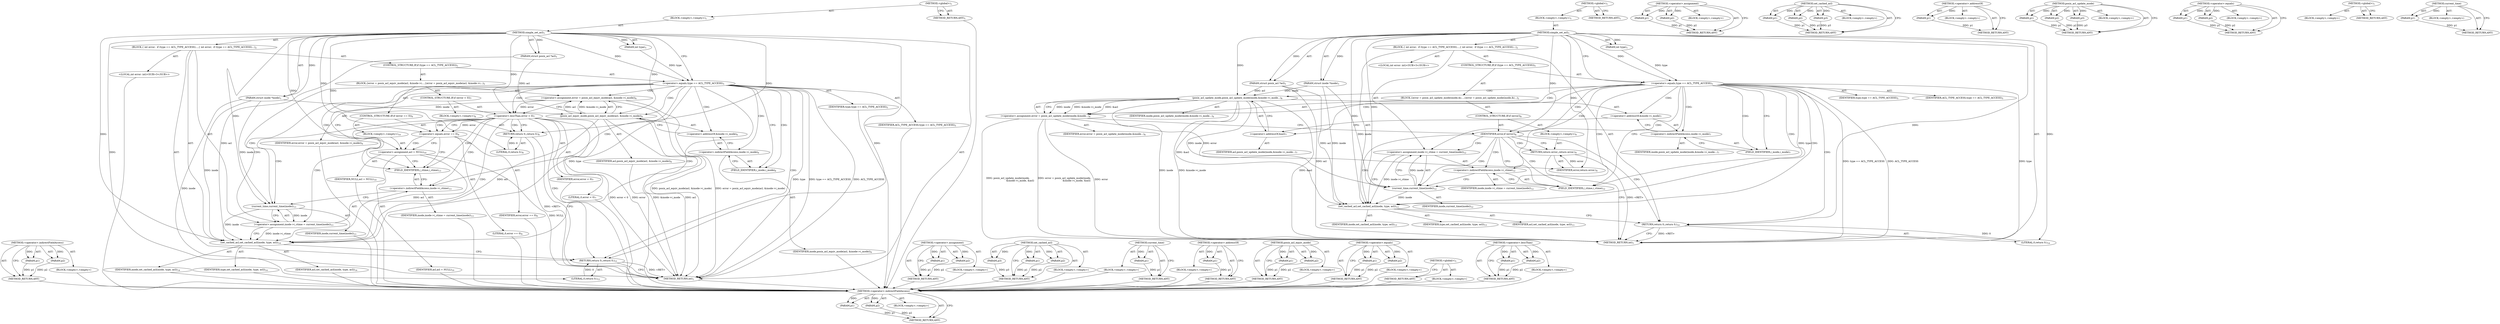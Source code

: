 digraph "current_time" {
vulnerable_94 [label=<(METHOD,&lt;operator&gt;.indirectFieldAccess)>];
vulnerable_95 [label=<(PARAM,p1)>];
vulnerable_96 [label=<(PARAM,p2)>];
vulnerable_97 [label=<(BLOCK,&lt;empty&gt;,&lt;empty&gt;)>];
vulnerable_98 [label=<(METHOD_RETURN,ANY)>];
vulnerable_6 [label=<(METHOD,&lt;global&gt;)<SUB>1</SUB>>];
vulnerable_7 [label=<(BLOCK,&lt;empty&gt;,&lt;empty&gt;)<SUB>1</SUB>>];
vulnerable_8 [label=<(METHOD,simple_set_acl)<SUB>1</SUB>>];
vulnerable_9 [label=<(PARAM,struct inode *inode)<SUB>1</SUB>>];
vulnerable_10 [label=<(PARAM,struct posix_acl *acl)<SUB>1</SUB>>];
vulnerable_11 [label=<(PARAM,int type)<SUB>1</SUB>>];
vulnerable_12 [label=<(BLOCK,{
 	int error;
 
 	if (type == ACL_TYPE_ACCESS)...,{
 	int error;
 
 	if (type == ACL_TYPE_ACCESS)...)<SUB>2</SUB>>];
vulnerable_13 [label="<(LOCAL,int error: int)<SUB>3</SUB>>"];
vulnerable_14 [label=<(CONTROL_STRUCTURE,IF,if (type == ACL_TYPE_ACCESS))<SUB>5</SUB>>];
vulnerable_15 [label=<(&lt;operator&gt;.equals,type == ACL_TYPE_ACCESS)<SUB>5</SUB>>];
vulnerable_16 [label=<(IDENTIFIER,type,type == ACL_TYPE_ACCESS)<SUB>5</SUB>>];
vulnerable_17 [label=<(IDENTIFIER,ACL_TYPE_ACCESS,type == ACL_TYPE_ACCESS)<SUB>5</SUB>>];
vulnerable_18 [label=<(BLOCK,{
		error = posix_acl_equiv_mode(acl, &amp;inode-&gt;i...,{
		error = posix_acl_equiv_mode(acl, &amp;inode-&gt;i...)<SUB>5</SUB>>];
vulnerable_19 [label=<(&lt;operator&gt;.assignment,error = posix_acl_equiv_mode(acl, &amp;inode-&gt;i_mode))<SUB>6</SUB>>];
vulnerable_20 [label=<(IDENTIFIER,error,error = posix_acl_equiv_mode(acl, &amp;inode-&gt;i_mode))<SUB>6</SUB>>];
vulnerable_21 [label=<(posix_acl_equiv_mode,posix_acl_equiv_mode(acl, &amp;inode-&gt;i_mode))<SUB>6</SUB>>];
vulnerable_22 [label=<(IDENTIFIER,acl,posix_acl_equiv_mode(acl, &amp;inode-&gt;i_mode))<SUB>6</SUB>>];
vulnerable_23 [label=<(&lt;operator&gt;.addressOf,&amp;inode-&gt;i_mode)<SUB>6</SUB>>];
vulnerable_24 [label=<(&lt;operator&gt;.indirectFieldAccess,inode-&gt;i_mode)<SUB>6</SUB>>];
vulnerable_25 [label=<(IDENTIFIER,inode,posix_acl_equiv_mode(acl, &amp;inode-&gt;i_mode))<SUB>6</SUB>>];
vulnerable_26 [label=<(FIELD_IDENTIFIER,i_mode,i_mode)<SUB>6</SUB>>];
vulnerable_27 [label=<(CONTROL_STRUCTURE,IF,if (error &lt; 0))<SUB>7</SUB>>];
vulnerable_28 [label=<(&lt;operator&gt;.lessThan,error &lt; 0)<SUB>7</SUB>>];
vulnerable_29 [label=<(IDENTIFIER,error,error &lt; 0)<SUB>7</SUB>>];
vulnerable_30 [label=<(LITERAL,0,error &lt; 0)<SUB>7</SUB>>];
vulnerable_31 [label=<(BLOCK,&lt;empty&gt;,&lt;empty&gt;)<SUB>8</SUB>>];
vulnerable_32 [label=<(RETURN,return 0;,return 0;)<SUB>8</SUB>>];
vulnerable_33 [label=<(LITERAL,0,return 0;)<SUB>8</SUB>>];
vulnerable_34 [label=<(CONTROL_STRUCTURE,IF,if (error == 0))<SUB>9</SUB>>];
vulnerable_35 [label=<(&lt;operator&gt;.equals,error == 0)<SUB>9</SUB>>];
vulnerable_36 [label=<(IDENTIFIER,error,error == 0)<SUB>9</SUB>>];
vulnerable_37 [label=<(LITERAL,0,error == 0)<SUB>9</SUB>>];
vulnerable_38 [label=<(BLOCK,&lt;empty&gt;,&lt;empty&gt;)<SUB>10</SUB>>];
vulnerable_39 [label=<(&lt;operator&gt;.assignment,acl = NULL)<SUB>10</SUB>>];
vulnerable_40 [label=<(IDENTIFIER,acl,acl = NULL)<SUB>10</SUB>>];
vulnerable_41 [label=<(IDENTIFIER,NULL,acl = NULL)<SUB>10</SUB>>];
vulnerable_42 [label=<(&lt;operator&gt;.assignment,inode-&gt;i_ctime = current_time(inode))<SUB>13</SUB>>];
vulnerable_43 [label=<(&lt;operator&gt;.indirectFieldAccess,inode-&gt;i_ctime)<SUB>13</SUB>>];
vulnerable_44 [label=<(IDENTIFIER,inode,inode-&gt;i_ctime = current_time(inode))<SUB>13</SUB>>];
vulnerable_45 [label=<(FIELD_IDENTIFIER,i_ctime,i_ctime)<SUB>13</SUB>>];
vulnerable_46 [label=<(current_time,current_time(inode))<SUB>13</SUB>>];
vulnerable_47 [label=<(IDENTIFIER,inode,current_time(inode))<SUB>13</SUB>>];
vulnerable_48 [label=<(set_cached_acl,set_cached_acl(inode, type, acl))<SUB>14</SUB>>];
vulnerable_49 [label=<(IDENTIFIER,inode,set_cached_acl(inode, type, acl))<SUB>14</SUB>>];
vulnerable_50 [label=<(IDENTIFIER,type,set_cached_acl(inode, type, acl))<SUB>14</SUB>>];
vulnerable_51 [label=<(IDENTIFIER,acl,set_cached_acl(inode, type, acl))<SUB>14</SUB>>];
vulnerable_52 [label=<(RETURN,return 0;,return 0;)<SUB>15</SUB>>];
vulnerable_53 [label=<(LITERAL,0,return 0;)<SUB>15</SUB>>];
vulnerable_54 [label=<(METHOD_RETURN,int)<SUB>1</SUB>>];
vulnerable_56 [label=<(METHOD_RETURN,ANY)<SUB>1</SUB>>];
vulnerable_80 [label=<(METHOD,&lt;operator&gt;.assignment)>];
vulnerable_81 [label=<(PARAM,p1)>];
vulnerable_82 [label=<(PARAM,p2)>];
vulnerable_83 [label=<(BLOCK,&lt;empty&gt;,&lt;empty&gt;)>];
vulnerable_84 [label=<(METHOD_RETURN,ANY)>];
vulnerable_108 [label=<(METHOD,set_cached_acl)>];
vulnerable_109 [label=<(PARAM,p1)>];
vulnerable_110 [label=<(PARAM,p2)>];
vulnerable_111 [label=<(PARAM,p3)>];
vulnerable_112 [label=<(BLOCK,&lt;empty&gt;,&lt;empty&gt;)>];
vulnerable_113 [label=<(METHOD_RETURN,ANY)>];
vulnerable_104 [label=<(METHOD,current_time)>];
vulnerable_105 [label=<(PARAM,p1)>];
vulnerable_106 [label=<(BLOCK,&lt;empty&gt;,&lt;empty&gt;)>];
vulnerable_107 [label=<(METHOD_RETURN,ANY)>];
vulnerable_90 [label=<(METHOD,&lt;operator&gt;.addressOf)>];
vulnerable_91 [label=<(PARAM,p1)>];
vulnerable_92 [label=<(BLOCK,&lt;empty&gt;,&lt;empty&gt;)>];
vulnerable_93 [label=<(METHOD_RETURN,ANY)>];
vulnerable_85 [label=<(METHOD,posix_acl_equiv_mode)>];
vulnerable_86 [label=<(PARAM,p1)>];
vulnerable_87 [label=<(PARAM,p2)>];
vulnerable_88 [label=<(BLOCK,&lt;empty&gt;,&lt;empty&gt;)>];
vulnerable_89 [label=<(METHOD_RETURN,ANY)>];
vulnerable_75 [label=<(METHOD,&lt;operator&gt;.equals)>];
vulnerable_76 [label=<(PARAM,p1)>];
vulnerable_77 [label=<(PARAM,p2)>];
vulnerable_78 [label=<(BLOCK,&lt;empty&gt;,&lt;empty&gt;)>];
vulnerable_79 [label=<(METHOD_RETURN,ANY)>];
vulnerable_69 [label=<(METHOD,&lt;global&gt;)<SUB>1</SUB>>];
vulnerable_70 [label=<(BLOCK,&lt;empty&gt;,&lt;empty&gt;)>];
vulnerable_71 [label=<(METHOD_RETURN,ANY)>];
vulnerable_99 [label=<(METHOD,&lt;operator&gt;.lessThan)>];
vulnerable_100 [label=<(PARAM,p1)>];
vulnerable_101 [label=<(PARAM,p2)>];
vulnerable_102 [label=<(BLOCK,&lt;empty&gt;,&lt;empty&gt;)>];
vulnerable_103 [label=<(METHOD_RETURN,ANY)>];
fixed_87 [label=<(METHOD,&lt;operator&gt;.indirectFieldAccess)>];
fixed_88 [label=<(PARAM,p1)>];
fixed_89 [label=<(PARAM,p2)>];
fixed_90 [label=<(BLOCK,&lt;empty&gt;,&lt;empty&gt;)>];
fixed_91 [label=<(METHOD_RETURN,ANY)>];
fixed_6 [label=<(METHOD,&lt;global&gt;)<SUB>1</SUB>>];
fixed_7 [label=<(BLOCK,&lt;empty&gt;,&lt;empty&gt;)<SUB>1</SUB>>];
fixed_8 [label=<(METHOD,simple_set_acl)<SUB>1</SUB>>];
fixed_9 [label=<(PARAM,struct inode *inode)<SUB>1</SUB>>];
fixed_10 [label=<(PARAM,struct posix_acl *acl)<SUB>1</SUB>>];
fixed_11 [label=<(PARAM,int type)<SUB>1</SUB>>];
fixed_12 [label=<(BLOCK,{
 	int error;
 
 	if (type == ACL_TYPE_ACCESS)...,{
 	int error;
 
 	if (type == ACL_TYPE_ACCESS)...)<SUB>2</SUB>>];
fixed_13 [label="<(LOCAL,int error: int)<SUB>3</SUB>>"];
fixed_14 [label=<(CONTROL_STRUCTURE,IF,if (type == ACL_TYPE_ACCESS))<SUB>5</SUB>>];
fixed_15 [label=<(&lt;operator&gt;.equals,type == ACL_TYPE_ACCESS)<SUB>5</SUB>>];
fixed_16 [label=<(IDENTIFIER,type,type == ACL_TYPE_ACCESS)<SUB>5</SUB>>];
fixed_17 [label=<(IDENTIFIER,ACL_TYPE_ACCESS,type == ACL_TYPE_ACCESS)<SUB>5</SUB>>];
fixed_18 [label=<(BLOCK,{
		error = posix_acl_update_mode(inode,
				&amp;i...,{
		error = posix_acl_update_mode(inode,
				&amp;i...)<SUB>5</SUB>>];
fixed_19 [label=<(&lt;operator&gt;.assignment,error = posix_acl_update_mode(inode,
				&amp;inode...)<SUB>6</SUB>>];
fixed_20 [label=<(IDENTIFIER,error,error = posix_acl_update_mode(inode,
				&amp;inode...)<SUB>6</SUB>>];
fixed_21 [label=<(posix_acl_update_mode,posix_acl_update_mode(inode,
				&amp;inode-&gt;i_mode...)<SUB>6</SUB>>];
fixed_22 [label=<(IDENTIFIER,inode,posix_acl_update_mode(inode,
				&amp;inode-&gt;i_mode...)<SUB>6</SUB>>];
fixed_23 [label=<(&lt;operator&gt;.addressOf,&amp;inode-&gt;i_mode)<SUB>7</SUB>>];
fixed_24 [label=<(&lt;operator&gt;.indirectFieldAccess,inode-&gt;i_mode)<SUB>7</SUB>>];
fixed_25 [label=<(IDENTIFIER,inode,posix_acl_update_mode(inode,
				&amp;inode-&gt;i_mode...)<SUB>7</SUB>>];
fixed_26 [label=<(FIELD_IDENTIFIER,i_mode,i_mode)<SUB>7</SUB>>];
fixed_27 [label=<(&lt;operator&gt;.addressOf,&amp;acl)<SUB>7</SUB>>];
fixed_28 [label=<(IDENTIFIER,acl,posix_acl_update_mode(inode,
				&amp;inode-&gt;i_mode...)<SUB>7</SUB>>];
fixed_29 [label=<(CONTROL_STRUCTURE,IF,if (error))<SUB>8</SUB>>];
fixed_30 [label=<(IDENTIFIER,error,if (error))<SUB>8</SUB>>];
fixed_31 [label=<(BLOCK,&lt;empty&gt;,&lt;empty&gt;)<SUB>9</SUB>>];
fixed_32 [label=<(RETURN,return error;,return error;)<SUB>9</SUB>>];
fixed_33 [label=<(IDENTIFIER,error,return error;)<SUB>9</SUB>>];
fixed_34 [label=<(&lt;operator&gt;.assignment,inode-&gt;i_ctime = current_time(inode))<SUB>12</SUB>>];
fixed_35 [label=<(&lt;operator&gt;.indirectFieldAccess,inode-&gt;i_ctime)<SUB>12</SUB>>];
fixed_36 [label=<(IDENTIFIER,inode,inode-&gt;i_ctime = current_time(inode))<SUB>12</SUB>>];
fixed_37 [label=<(FIELD_IDENTIFIER,i_ctime,i_ctime)<SUB>12</SUB>>];
fixed_38 [label=<(current_time,current_time(inode))<SUB>12</SUB>>];
fixed_39 [label=<(IDENTIFIER,inode,current_time(inode))<SUB>12</SUB>>];
fixed_40 [label=<(set_cached_acl,set_cached_acl(inode, type, acl))<SUB>13</SUB>>];
fixed_41 [label=<(IDENTIFIER,inode,set_cached_acl(inode, type, acl))<SUB>13</SUB>>];
fixed_42 [label=<(IDENTIFIER,type,set_cached_acl(inode, type, acl))<SUB>13</SUB>>];
fixed_43 [label=<(IDENTIFIER,acl,set_cached_acl(inode, type, acl))<SUB>13</SUB>>];
fixed_44 [label=<(RETURN,return 0;,return 0;)<SUB>14</SUB>>];
fixed_45 [label=<(LITERAL,0,return 0;)<SUB>14</SUB>>];
fixed_46 [label=<(METHOD_RETURN,int)<SUB>1</SUB>>];
fixed_48 [label=<(METHOD_RETURN,ANY)<SUB>1</SUB>>];
fixed_72 [label=<(METHOD,&lt;operator&gt;.assignment)>];
fixed_73 [label=<(PARAM,p1)>];
fixed_74 [label=<(PARAM,p2)>];
fixed_75 [label=<(BLOCK,&lt;empty&gt;,&lt;empty&gt;)>];
fixed_76 [label=<(METHOD_RETURN,ANY)>];
fixed_96 [label=<(METHOD,set_cached_acl)>];
fixed_97 [label=<(PARAM,p1)>];
fixed_98 [label=<(PARAM,p2)>];
fixed_99 [label=<(PARAM,p3)>];
fixed_100 [label=<(BLOCK,&lt;empty&gt;,&lt;empty&gt;)>];
fixed_101 [label=<(METHOD_RETURN,ANY)>];
fixed_83 [label=<(METHOD,&lt;operator&gt;.addressOf)>];
fixed_84 [label=<(PARAM,p1)>];
fixed_85 [label=<(BLOCK,&lt;empty&gt;,&lt;empty&gt;)>];
fixed_86 [label=<(METHOD_RETURN,ANY)>];
fixed_77 [label=<(METHOD,posix_acl_update_mode)>];
fixed_78 [label=<(PARAM,p1)>];
fixed_79 [label=<(PARAM,p2)>];
fixed_80 [label=<(PARAM,p3)>];
fixed_81 [label=<(BLOCK,&lt;empty&gt;,&lt;empty&gt;)>];
fixed_82 [label=<(METHOD_RETURN,ANY)>];
fixed_67 [label=<(METHOD,&lt;operator&gt;.equals)>];
fixed_68 [label=<(PARAM,p1)>];
fixed_69 [label=<(PARAM,p2)>];
fixed_70 [label=<(BLOCK,&lt;empty&gt;,&lt;empty&gt;)>];
fixed_71 [label=<(METHOD_RETURN,ANY)>];
fixed_61 [label=<(METHOD,&lt;global&gt;)<SUB>1</SUB>>];
fixed_62 [label=<(BLOCK,&lt;empty&gt;,&lt;empty&gt;)>];
fixed_63 [label=<(METHOD_RETURN,ANY)>];
fixed_92 [label=<(METHOD,current_time)>];
fixed_93 [label=<(PARAM,p1)>];
fixed_94 [label=<(BLOCK,&lt;empty&gt;,&lt;empty&gt;)>];
fixed_95 [label=<(METHOD_RETURN,ANY)>];
vulnerable_94 -> vulnerable_95  [key=0, label="AST: "];
vulnerable_94 -> vulnerable_95  [key=1, label="DDG: "];
vulnerable_94 -> vulnerable_97  [key=0, label="AST: "];
vulnerable_94 -> vulnerable_96  [key=0, label="AST: "];
vulnerable_94 -> vulnerable_96  [key=1, label="DDG: "];
vulnerable_94 -> vulnerable_98  [key=0, label="AST: "];
vulnerable_94 -> vulnerable_98  [key=1, label="CFG: "];
vulnerable_95 -> vulnerable_98  [key=0, label="DDG: p1"];
vulnerable_96 -> vulnerable_98  [key=0, label="DDG: p2"];
vulnerable_97 -> fixed_87  [key=0];
vulnerable_98 -> fixed_87  [key=0];
vulnerable_6 -> vulnerable_7  [key=0, label="AST: "];
vulnerable_6 -> vulnerable_56  [key=0, label="AST: "];
vulnerable_6 -> vulnerable_56  [key=1, label="CFG: "];
vulnerable_7 -> vulnerable_8  [key=0, label="AST: "];
vulnerable_8 -> vulnerable_9  [key=0, label="AST: "];
vulnerable_8 -> vulnerable_9  [key=1, label="DDG: "];
vulnerable_8 -> vulnerable_10  [key=0, label="AST: "];
vulnerable_8 -> vulnerable_10  [key=1, label="DDG: "];
vulnerable_8 -> vulnerable_11  [key=0, label="AST: "];
vulnerable_8 -> vulnerable_11  [key=1, label="DDG: "];
vulnerable_8 -> vulnerable_12  [key=0, label="AST: "];
vulnerable_8 -> vulnerable_54  [key=0, label="AST: "];
vulnerable_8 -> vulnerable_15  [key=0, label="CFG: "];
vulnerable_8 -> vulnerable_15  [key=1, label="DDG: "];
vulnerable_8 -> vulnerable_52  [key=0, label="DDG: "];
vulnerable_8 -> vulnerable_48  [key=0, label="DDG: "];
vulnerable_8 -> vulnerable_53  [key=0, label="DDG: "];
vulnerable_8 -> vulnerable_46  [key=0, label="DDG: "];
vulnerable_8 -> vulnerable_21  [key=0, label="DDG: "];
vulnerable_8 -> vulnerable_28  [key=0, label="DDG: "];
vulnerable_8 -> vulnerable_32  [key=0, label="DDG: "];
vulnerable_8 -> vulnerable_35  [key=0, label="DDG: "];
vulnerable_8 -> vulnerable_39  [key=0, label="DDG: "];
vulnerable_8 -> vulnerable_33  [key=0, label="DDG: "];
vulnerable_9 -> vulnerable_54  [key=0, label="DDG: inode"];
vulnerable_9 -> vulnerable_48  [key=0, label="DDG: inode"];
vulnerable_9 -> vulnerable_46  [key=0, label="DDG: inode"];
vulnerable_9 -> vulnerable_21  [key=0, label="DDG: inode"];
vulnerable_10 -> vulnerable_48  [key=0, label="DDG: acl"];
vulnerable_10 -> vulnerable_21  [key=0, label="DDG: acl"];
vulnerable_11 -> vulnerable_15  [key=0, label="DDG: type"];
vulnerable_12 -> vulnerable_13  [key=0, label="AST: "];
vulnerable_12 -> vulnerable_14  [key=0, label="AST: "];
vulnerable_12 -> vulnerable_42  [key=0, label="AST: "];
vulnerable_12 -> vulnerable_48  [key=0, label="AST: "];
vulnerable_12 -> vulnerable_52  [key=0, label="AST: "];
vulnerable_13 -> fixed_87  [key=0];
vulnerable_14 -> vulnerable_15  [key=0, label="AST: "];
vulnerable_14 -> vulnerable_18  [key=0, label="AST: "];
vulnerable_15 -> vulnerable_16  [key=0, label="AST: "];
vulnerable_15 -> vulnerable_17  [key=0, label="AST: "];
vulnerable_15 -> vulnerable_26  [key=0, label="CFG: "];
vulnerable_15 -> vulnerable_26  [key=1, label="CDG: "];
vulnerable_15 -> vulnerable_45  [key=0, label="CFG: "];
vulnerable_15 -> vulnerable_45  [key=1, label="CDG: "];
vulnerable_15 -> vulnerable_54  [key=0, label="DDG: type"];
vulnerable_15 -> vulnerable_54  [key=1, label="DDG: type == ACL_TYPE_ACCESS"];
vulnerable_15 -> vulnerable_54  [key=2, label="DDG: ACL_TYPE_ACCESS"];
vulnerable_15 -> vulnerable_48  [key=0, label="DDG: type"];
vulnerable_15 -> vulnerable_48  [key=1, label="CDG: "];
vulnerable_15 -> vulnerable_24  [key=0, label="CDG: "];
vulnerable_15 -> vulnerable_21  [key=0, label="CDG: "];
vulnerable_15 -> vulnerable_42  [key=0, label="CDG: "];
vulnerable_15 -> vulnerable_23  [key=0, label="CDG: "];
vulnerable_15 -> vulnerable_19  [key=0, label="CDG: "];
vulnerable_15 -> vulnerable_28  [key=0, label="CDG: "];
vulnerable_15 -> vulnerable_52  [key=0, label="CDG: "];
vulnerable_15 -> vulnerable_46  [key=0, label="CDG: "];
vulnerable_15 -> vulnerable_43  [key=0, label="CDG: "];
vulnerable_16 -> fixed_87  [key=0];
vulnerable_17 -> fixed_87  [key=0];
vulnerable_18 -> vulnerable_19  [key=0, label="AST: "];
vulnerable_18 -> vulnerable_27  [key=0, label="AST: "];
vulnerable_18 -> vulnerable_34  [key=0, label="AST: "];
vulnerable_19 -> vulnerable_20  [key=0, label="AST: "];
vulnerable_19 -> vulnerable_21  [key=0, label="AST: "];
vulnerable_19 -> vulnerable_28  [key=0, label="CFG: "];
vulnerable_19 -> vulnerable_28  [key=1, label="DDG: error"];
vulnerable_19 -> vulnerable_54  [key=0, label="DDG: posix_acl_equiv_mode(acl, &amp;inode-&gt;i_mode)"];
vulnerable_19 -> vulnerable_54  [key=1, label="DDG: error = posix_acl_equiv_mode(acl, &amp;inode-&gt;i_mode)"];
vulnerable_20 -> fixed_87  [key=0];
vulnerable_21 -> vulnerable_22  [key=0, label="AST: "];
vulnerable_21 -> vulnerable_23  [key=0, label="AST: "];
vulnerable_21 -> vulnerable_19  [key=0, label="CFG: "];
vulnerable_21 -> vulnerable_19  [key=1, label="DDG: acl"];
vulnerable_21 -> vulnerable_19  [key=2, label="DDG: &amp;inode-&gt;i_mode"];
vulnerable_21 -> vulnerable_54  [key=0, label="DDG: acl"];
vulnerable_21 -> vulnerable_54  [key=1, label="DDG: &amp;inode-&gt;i_mode"];
vulnerable_21 -> vulnerable_48  [key=0, label="DDG: acl"];
vulnerable_22 -> fixed_87  [key=0];
vulnerable_23 -> vulnerable_24  [key=0, label="AST: "];
vulnerable_23 -> vulnerable_21  [key=0, label="CFG: "];
vulnerable_24 -> vulnerable_25  [key=0, label="AST: "];
vulnerable_24 -> vulnerable_26  [key=0, label="AST: "];
vulnerable_24 -> vulnerable_23  [key=0, label="CFG: "];
vulnerable_25 -> fixed_87  [key=0];
vulnerable_26 -> vulnerable_24  [key=0, label="CFG: "];
vulnerable_27 -> vulnerable_28  [key=0, label="AST: "];
vulnerable_27 -> vulnerable_31  [key=0, label="AST: "];
vulnerable_28 -> vulnerable_29  [key=0, label="AST: "];
vulnerable_28 -> vulnerable_30  [key=0, label="AST: "];
vulnerable_28 -> vulnerable_32  [key=0, label="CFG: "];
vulnerable_28 -> vulnerable_32  [key=1, label="CDG: "];
vulnerable_28 -> vulnerable_35  [key=0, label="CFG: "];
vulnerable_28 -> vulnerable_35  [key=1, label="DDG: error"];
vulnerable_28 -> vulnerable_35  [key=2, label="CDG: "];
vulnerable_28 -> vulnerable_54  [key=0, label="DDG: error"];
vulnerable_28 -> vulnerable_54  [key=1, label="DDG: error &lt; 0"];
vulnerable_28 -> vulnerable_48  [key=0, label="CDG: "];
vulnerable_28 -> vulnerable_42  [key=0, label="CDG: "];
vulnerable_28 -> vulnerable_52  [key=0, label="CDG: "];
vulnerable_28 -> vulnerable_46  [key=0, label="CDG: "];
vulnerable_28 -> vulnerable_45  [key=0, label="CDG: "];
vulnerable_28 -> vulnerable_43  [key=0, label="CDG: "];
vulnerable_29 -> fixed_87  [key=0];
vulnerable_30 -> fixed_87  [key=0];
vulnerable_31 -> vulnerable_32  [key=0, label="AST: "];
vulnerable_32 -> vulnerable_33  [key=0, label="AST: "];
vulnerable_32 -> vulnerable_54  [key=0, label="CFG: "];
vulnerable_32 -> vulnerable_54  [key=1, label="DDG: &lt;RET&gt;"];
vulnerable_33 -> vulnerable_32  [key=0, label="DDG: 0"];
vulnerable_34 -> vulnerable_35  [key=0, label="AST: "];
vulnerable_34 -> vulnerable_38  [key=0, label="AST: "];
vulnerable_35 -> vulnerable_36  [key=0, label="AST: "];
vulnerable_35 -> vulnerable_37  [key=0, label="AST: "];
vulnerable_35 -> vulnerable_39  [key=0, label="CFG: "];
vulnerable_35 -> vulnerable_39  [key=1, label="CDG: "];
vulnerable_35 -> vulnerable_45  [key=0, label="CFG: "];
vulnerable_36 -> fixed_87  [key=0];
vulnerable_37 -> fixed_87  [key=0];
vulnerable_38 -> vulnerable_39  [key=0, label="AST: "];
vulnerable_39 -> vulnerable_40  [key=0, label="AST: "];
vulnerable_39 -> vulnerable_41  [key=0, label="AST: "];
vulnerable_39 -> vulnerable_45  [key=0, label="CFG: "];
vulnerable_39 -> vulnerable_54  [key=0, label="DDG: NULL"];
vulnerable_39 -> vulnerable_48  [key=0, label="DDG: acl"];
vulnerable_40 -> fixed_87  [key=0];
vulnerable_41 -> fixed_87  [key=0];
vulnerable_42 -> vulnerable_43  [key=0, label="AST: "];
vulnerable_42 -> vulnerable_46  [key=0, label="AST: "];
vulnerable_42 -> vulnerable_48  [key=0, label="CFG: "];
vulnerable_42 -> vulnerable_48  [key=1, label="DDG: inode-&gt;i_ctime"];
vulnerable_43 -> vulnerable_44  [key=0, label="AST: "];
vulnerable_43 -> vulnerable_45  [key=0, label="AST: "];
vulnerable_43 -> vulnerable_46  [key=0, label="CFG: "];
vulnerable_44 -> fixed_87  [key=0];
vulnerable_45 -> vulnerable_43  [key=0, label="CFG: "];
vulnerable_46 -> vulnerable_47  [key=0, label="AST: "];
vulnerable_46 -> vulnerable_42  [key=0, label="CFG: "];
vulnerable_46 -> vulnerable_42  [key=1, label="DDG: inode"];
vulnerable_46 -> vulnerable_48  [key=0, label="DDG: inode"];
vulnerable_47 -> fixed_87  [key=0];
vulnerable_48 -> vulnerable_49  [key=0, label="AST: "];
vulnerable_48 -> vulnerable_50  [key=0, label="AST: "];
vulnerable_48 -> vulnerable_51  [key=0, label="AST: "];
vulnerable_48 -> vulnerable_52  [key=0, label="CFG: "];
vulnerable_49 -> fixed_87  [key=0];
vulnerable_50 -> fixed_87  [key=0];
vulnerable_51 -> fixed_87  [key=0];
vulnerable_52 -> vulnerable_53  [key=0, label="AST: "];
vulnerable_52 -> vulnerable_54  [key=0, label="CFG: "];
vulnerable_52 -> vulnerable_54  [key=1, label="DDG: &lt;RET&gt;"];
vulnerable_53 -> vulnerable_52  [key=0, label="DDG: 0"];
vulnerable_54 -> fixed_87  [key=0];
vulnerable_56 -> fixed_87  [key=0];
vulnerable_80 -> vulnerable_81  [key=0, label="AST: "];
vulnerable_80 -> vulnerable_81  [key=1, label="DDG: "];
vulnerable_80 -> vulnerable_83  [key=0, label="AST: "];
vulnerable_80 -> vulnerable_82  [key=0, label="AST: "];
vulnerable_80 -> vulnerable_82  [key=1, label="DDG: "];
vulnerable_80 -> vulnerable_84  [key=0, label="AST: "];
vulnerable_80 -> vulnerable_84  [key=1, label="CFG: "];
vulnerable_81 -> vulnerable_84  [key=0, label="DDG: p1"];
vulnerable_82 -> vulnerable_84  [key=0, label="DDG: p2"];
vulnerable_83 -> fixed_87  [key=0];
vulnerable_84 -> fixed_87  [key=0];
vulnerable_108 -> vulnerable_109  [key=0, label="AST: "];
vulnerable_108 -> vulnerable_109  [key=1, label="DDG: "];
vulnerable_108 -> vulnerable_112  [key=0, label="AST: "];
vulnerable_108 -> vulnerable_110  [key=0, label="AST: "];
vulnerable_108 -> vulnerable_110  [key=1, label="DDG: "];
vulnerable_108 -> vulnerable_113  [key=0, label="AST: "];
vulnerable_108 -> vulnerable_113  [key=1, label="CFG: "];
vulnerable_108 -> vulnerable_111  [key=0, label="AST: "];
vulnerable_108 -> vulnerable_111  [key=1, label="DDG: "];
vulnerable_109 -> vulnerable_113  [key=0, label="DDG: p1"];
vulnerable_110 -> vulnerable_113  [key=0, label="DDG: p2"];
vulnerable_111 -> vulnerable_113  [key=0, label="DDG: p3"];
vulnerable_112 -> fixed_87  [key=0];
vulnerable_113 -> fixed_87  [key=0];
vulnerable_104 -> vulnerable_105  [key=0, label="AST: "];
vulnerable_104 -> vulnerable_105  [key=1, label="DDG: "];
vulnerable_104 -> vulnerable_106  [key=0, label="AST: "];
vulnerable_104 -> vulnerable_107  [key=0, label="AST: "];
vulnerable_104 -> vulnerable_107  [key=1, label="CFG: "];
vulnerable_105 -> vulnerable_107  [key=0, label="DDG: p1"];
vulnerable_106 -> fixed_87  [key=0];
vulnerable_107 -> fixed_87  [key=0];
vulnerable_90 -> vulnerable_91  [key=0, label="AST: "];
vulnerable_90 -> vulnerable_91  [key=1, label="DDG: "];
vulnerable_90 -> vulnerable_92  [key=0, label="AST: "];
vulnerable_90 -> vulnerable_93  [key=0, label="AST: "];
vulnerable_90 -> vulnerable_93  [key=1, label="CFG: "];
vulnerable_91 -> vulnerable_93  [key=0, label="DDG: p1"];
vulnerable_92 -> fixed_87  [key=0];
vulnerable_93 -> fixed_87  [key=0];
vulnerable_85 -> vulnerable_86  [key=0, label="AST: "];
vulnerable_85 -> vulnerable_86  [key=1, label="DDG: "];
vulnerable_85 -> vulnerable_88  [key=0, label="AST: "];
vulnerable_85 -> vulnerable_87  [key=0, label="AST: "];
vulnerable_85 -> vulnerable_87  [key=1, label="DDG: "];
vulnerable_85 -> vulnerable_89  [key=0, label="AST: "];
vulnerable_85 -> vulnerable_89  [key=1, label="CFG: "];
vulnerable_86 -> vulnerable_89  [key=0, label="DDG: p1"];
vulnerable_87 -> vulnerable_89  [key=0, label="DDG: p2"];
vulnerable_88 -> fixed_87  [key=0];
vulnerable_89 -> fixed_87  [key=0];
vulnerable_75 -> vulnerable_76  [key=0, label="AST: "];
vulnerable_75 -> vulnerable_76  [key=1, label="DDG: "];
vulnerable_75 -> vulnerable_78  [key=0, label="AST: "];
vulnerable_75 -> vulnerable_77  [key=0, label="AST: "];
vulnerable_75 -> vulnerable_77  [key=1, label="DDG: "];
vulnerable_75 -> vulnerable_79  [key=0, label="AST: "];
vulnerable_75 -> vulnerable_79  [key=1, label="CFG: "];
vulnerable_76 -> vulnerable_79  [key=0, label="DDG: p1"];
vulnerable_77 -> vulnerable_79  [key=0, label="DDG: p2"];
vulnerable_78 -> fixed_87  [key=0];
vulnerable_79 -> fixed_87  [key=0];
vulnerable_69 -> vulnerable_70  [key=0, label="AST: "];
vulnerable_69 -> vulnerable_71  [key=0, label="AST: "];
vulnerable_69 -> vulnerable_71  [key=1, label="CFG: "];
vulnerable_70 -> fixed_87  [key=0];
vulnerable_71 -> fixed_87  [key=0];
vulnerable_99 -> vulnerable_100  [key=0, label="AST: "];
vulnerable_99 -> vulnerable_100  [key=1, label="DDG: "];
vulnerable_99 -> vulnerable_102  [key=0, label="AST: "];
vulnerable_99 -> vulnerable_101  [key=0, label="AST: "];
vulnerable_99 -> vulnerable_101  [key=1, label="DDG: "];
vulnerable_99 -> vulnerable_103  [key=0, label="AST: "];
vulnerable_99 -> vulnerable_103  [key=1, label="CFG: "];
vulnerable_100 -> vulnerable_103  [key=0, label="DDG: p1"];
vulnerable_101 -> vulnerable_103  [key=0, label="DDG: p2"];
vulnerable_102 -> fixed_87  [key=0];
vulnerable_103 -> fixed_87  [key=0];
fixed_87 -> fixed_88  [key=0, label="AST: "];
fixed_87 -> fixed_88  [key=1, label="DDG: "];
fixed_87 -> fixed_90  [key=0, label="AST: "];
fixed_87 -> fixed_89  [key=0, label="AST: "];
fixed_87 -> fixed_89  [key=1, label="DDG: "];
fixed_87 -> fixed_91  [key=0, label="AST: "];
fixed_87 -> fixed_91  [key=1, label="CFG: "];
fixed_88 -> fixed_91  [key=0, label="DDG: p1"];
fixed_89 -> fixed_91  [key=0, label="DDG: p2"];
fixed_6 -> fixed_7  [key=0, label="AST: "];
fixed_6 -> fixed_48  [key=0, label="AST: "];
fixed_6 -> fixed_48  [key=1, label="CFG: "];
fixed_7 -> fixed_8  [key=0, label="AST: "];
fixed_8 -> fixed_9  [key=0, label="AST: "];
fixed_8 -> fixed_9  [key=1, label="DDG: "];
fixed_8 -> fixed_10  [key=0, label="AST: "];
fixed_8 -> fixed_10  [key=1, label="DDG: "];
fixed_8 -> fixed_11  [key=0, label="AST: "];
fixed_8 -> fixed_11  [key=1, label="DDG: "];
fixed_8 -> fixed_12  [key=0, label="AST: "];
fixed_8 -> fixed_46  [key=0, label="AST: "];
fixed_8 -> fixed_15  [key=0, label="CFG: "];
fixed_8 -> fixed_15  [key=1, label="DDG: "];
fixed_8 -> fixed_44  [key=0, label="DDG: "];
fixed_8 -> fixed_40  [key=0, label="DDG: "];
fixed_8 -> fixed_45  [key=0, label="DDG: "];
fixed_8 -> fixed_38  [key=0, label="DDG: "];
fixed_8 -> fixed_30  [key=0, label="DDG: "];
fixed_8 -> fixed_21  [key=0, label="DDG: "];
fixed_8 -> fixed_33  [key=0, label="DDG: "];
fixed_9 -> fixed_40  [key=0, label="DDG: inode"];
fixed_9 -> fixed_38  [key=0, label="DDG: inode"];
fixed_9 -> fixed_21  [key=0, label="DDG: inode"];
fixed_10 -> fixed_46  [key=0, label="DDG: acl"];
fixed_10 -> fixed_40  [key=0, label="DDG: acl"];
fixed_10 -> fixed_21  [key=0, label="DDG: acl"];
fixed_11 -> fixed_15  [key=0, label="DDG: type"];
fixed_12 -> fixed_13  [key=0, label="AST: "];
fixed_12 -> fixed_14  [key=0, label="AST: "];
fixed_12 -> fixed_34  [key=0, label="AST: "];
fixed_12 -> fixed_40  [key=0, label="AST: "];
fixed_12 -> fixed_44  [key=0, label="AST: "];
fixed_14 -> fixed_15  [key=0, label="AST: "];
fixed_14 -> fixed_18  [key=0, label="AST: "];
fixed_15 -> fixed_16  [key=0, label="AST: "];
fixed_15 -> fixed_17  [key=0, label="AST: "];
fixed_15 -> fixed_26  [key=0, label="CFG: "];
fixed_15 -> fixed_26  [key=1, label="CDG: "];
fixed_15 -> fixed_37  [key=0, label="CFG: "];
fixed_15 -> fixed_37  [key=1, label="CDG: "];
fixed_15 -> fixed_46  [key=0, label="DDG: type"];
fixed_15 -> fixed_46  [key=1, label="DDG: type == ACL_TYPE_ACCESS"];
fixed_15 -> fixed_46  [key=2, label="DDG: ACL_TYPE_ACCESS"];
fixed_15 -> fixed_40  [key=0, label="DDG: type"];
fixed_15 -> fixed_40  [key=1, label="CDG: "];
fixed_15 -> fixed_24  [key=0, label="CDG: "];
fixed_15 -> fixed_30  [key=0, label="CDG: "];
fixed_15 -> fixed_34  [key=0, label="CDG: "];
fixed_15 -> fixed_21  [key=0, label="CDG: "];
fixed_15 -> fixed_23  [key=0, label="CDG: "];
fixed_15 -> fixed_19  [key=0, label="CDG: "];
fixed_15 -> fixed_38  [key=0, label="CDG: "];
fixed_15 -> fixed_27  [key=0, label="CDG: "];
fixed_15 -> fixed_44  [key=0, label="CDG: "];
fixed_15 -> fixed_35  [key=0, label="CDG: "];
fixed_18 -> fixed_19  [key=0, label="AST: "];
fixed_18 -> fixed_29  [key=0, label="AST: "];
fixed_19 -> fixed_20  [key=0, label="AST: "];
fixed_19 -> fixed_21  [key=0, label="AST: "];
fixed_19 -> fixed_30  [key=0, label="CFG: "];
fixed_19 -> fixed_46  [key=0, label="DDG: error"];
fixed_19 -> fixed_46  [key=1, label="DDG: posix_acl_update_mode(inode,
				&amp;inode-&gt;i_mode, &amp;acl)"];
fixed_19 -> fixed_46  [key=2, label="DDG: error = posix_acl_update_mode(inode,
				&amp;inode-&gt;i_mode, &amp;acl)"];
fixed_19 -> fixed_33  [key=0, label="DDG: error"];
fixed_21 -> fixed_22  [key=0, label="AST: "];
fixed_21 -> fixed_23  [key=0, label="AST: "];
fixed_21 -> fixed_27  [key=0, label="AST: "];
fixed_21 -> fixed_19  [key=0, label="CFG: "];
fixed_21 -> fixed_19  [key=1, label="DDG: inode"];
fixed_21 -> fixed_19  [key=2, label="DDG: &amp;inode-&gt;i_mode"];
fixed_21 -> fixed_19  [key=3, label="DDG: &amp;acl"];
fixed_21 -> fixed_46  [key=0, label="DDG: inode"];
fixed_21 -> fixed_46  [key=1, label="DDG: &amp;inode-&gt;i_mode"];
fixed_21 -> fixed_46  [key=2, label="DDG: &amp;acl"];
fixed_21 -> fixed_40  [key=0, label="DDG: &amp;acl"];
fixed_21 -> fixed_38  [key=0, label="DDG: inode"];
fixed_23 -> fixed_24  [key=0, label="AST: "];
fixed_23 -> fixed_27  [key=0, label="CFG: "];
fixed_24 -> fixed_25  [key=0, label="AST: "];
fixed_24 -> fixed_26  [key=0, label="AST: "];
fixed_24 -> fixed_23  [key=0, label="CFG: "];
fixed_26 -> fixed_24  [key=0, label="CFG: "];
fixed_27 -> fixed_28  [key=0, label="AST: "];
fixed_27 -> fixed_21  [key=0, label="CFG: "];
fixed_29 -> fixed_30  [key=0, label="AST: "];
fixed_29 -> fixed_31  [key=0, label="AST: "];
fixed_30 -> fixed_32  [key=0, label="CFG: "];
fixed_30 -> fixed_32  [key=1, label="CDG: "];
fixed_30 -> fixed_37  [key=0, label="CFG: "];
fixed_30 -> fixed_37  [key=1, label="CDG: "];
fixed_30 -> fixed_34  [key=0, label="CDG: "];
fixed_30 -> fixed_38  [key=0, label="CDG: "];
fixed_30 -> fixed_40  [key=0, label="CDG: "];
fixed_30 -> fixed_44  [key=0, label="CDG: "];
fixed_30 -> fixed_35  [key=0, label="CDG: "];
fixed_31 -> fixed_32  [key=0, label="AST: "];
fixed_32 -> fixed_33  [key=0, label="AST: "];
fixed_32 -> fixed_46  [key=0, label="CFG: "];
fixed_32 -> fixed_46  [key=1, label="DDG: &lt;RET&gt;"];
fixed_33 -> fixed_32  [key=0, label="DDG: error"];
fixed_34 -> fixed_35  [key=0, label="AST: "];
fixed_34 -> fixed_38  [key=0, label="AST: "];
fixed_34 -> fixed_40  [key=0, label="CFG: "];
fixed_34 -> fixed_40  [key=1, label="DDG: inode-&gt;i_ctime"];
fixed_35 -> fixed_36  [key=0, label="AST: "];
fixed_35 -> fixed_37  [key=0, label="AST: "];
fixed_35 -> fixed_38  [key=0, label="CFG: "];
fixed_37 -> fixed_35  [key=0, label="CFG: "];
fixed_38 -> fixed_39  [key=0, label="AST: "];
fixed_38 -> fixed_34  [key=0, label="CFG: "];
fixed_38 -> fixed_34  [key=1, label="DDG: inode"];
fixed_38 -> fixed_40  [key=0, label="DDG: inode"];
fixed_40 -> fixed_41  [key=0, label="AST: "];
fixed_40 -> fixed_42  [key=0, label="AST: "];
fixed_40 -> fixed_43  [key=0, label="AST: "];
fixed_40 -> fixed_44  [key=0, label="CFG: "];
fixed_44 -> fixed_45  [key=0, label="AST: "];
fixed_44 -> fixed_46  [key=0, label="CFG: "];
fixed_44 -> fixed_46  [key=1, label="DDG: &lt;RET&gt;"];
fixed_45 -> fixed_44  [key=0, label="DDG: 0"];
fixed_72 -> fixed_73  [key=0, label="AST: "];
fixed_72 -> fixed_73  [key=1, label="DDG: "];
fixed_72 -> fixed_75  [key=0, label="AST: "];
fixed_72 -> fixed_74  [key=0, label="AST: "];
fixed_72 -> fixed_74  [key=1, label="DDG: "];
fixed_72 -> fixed_76  [key=0, label="AST: "];
fixed_72 -> fixed_76  [key=1, label="CFG: "];
fixed_73 -> fixed_76  [key=0, label="DDG: p1"];
fixed_74 -> fixed_76  [key=0, label="DDG: p2"];
fixed_96 -> fixed_97  [key=0, label="AST: "];
fixed_96 -> fixed_97  [key=1, label="DDG: "];
fixed_96 -> fixed_100  [key=0, label="AST: "];
fixed_96 -> fixed_98  [key=0, label="AST: "];
fixed_96 -> fixed_98  [key=1, label="DDG: "];
fixed_96 -> fixed_101  [key=0, label="AST: "];
fixed_96 -> fixed_101  [key=1, label="CFG: "];
fixed_96 -> fixed_99  [key=0, label="AST: "];
fixed_96 -> fixed_99  [key=1, label="DDG: "];
fixed_97 -> fixed_101  [key=0, label="DDG: p1"];
fixed_98 -> fixed_101  [key=0, label="DDG: p2"];
fixed_99 -> fixed_101  [key=0, label="DDG: p3"];
fixed_83 -> fixed_84  [key=0, label="AST: "];
fixed_83 -> fixed_84  [key=1, label="DDG: "];
fixed_83 -> fixed_85  [key=0, label="AST: "];
fixed_83 -> fixed_86  [key=0, label="AST: "];
fixed_83 -> fixed_86  [key=1, label="CFG: "];
fixed_84 -> fixed_86  [key=0, label="DDG: p1"];
fixed_77 -> fixed_78  [key=0, label="AST: "];
fixed_77 -> fixed_78  [key=1, label="DDG: "];
fixed_77 -> fixed_81  [key=0, label="AST: "];
fixed_77 -> fixed_79  [key=0, label="AST: "];
fixed_77 -> fixed_79  [key=1, label="DDG: "];
fixed_77 -> fixed_82  [key=0, label="AST: "];
fixed_77 -> fixed_82  [key=1, label="CFG: "];
fixed_77 -> fixed_80  [key=0, label="AST: "];
fixed_77 -> fixed_80  [key=1, label="DDG: "];
fixed_78 -> fixed_82  [key=0, label="DDG: p1"];
fixed_79 -> fixed_82  [key=0, label="DDG: p2"];
fixed_80 -> fixed_82  [key=0, label="DDG: p3"];
fixed_67 -> fixed_68  [key=0, label="AST: "];
fixed_67 -> fixed_68  [key=1, label="DDG: "];
fixed_67 -> fixed_70  [key=0, label="AST: "];
fixed_67 -> fixed_69  [key=0, label="AST: "];
fixed_67 -> fixed_69  [key=1, label="DDG: "];
fixed_67 -> fixed_71  [key=0, label="AST: "];
fixed_67 -> fixed_71  [key=1, label="CFG: "];
fixed_68 -> fixed_71  [key=0, label="DDG: p1"];
fixed_69 -> fixed_71  [key=0, label="DDG: p2"];
fixed_61 -> fixed_62  [key=0, label="AST: "];
fixed_61 -> fixed_63  [key=0, label="AST: "];
fixed_61 -> fixed_63  [key=1, label="CFG: "];
fixed_92 -> fixed_93  [key=0, label="AST: "];
fixed_92 -> fixed_93  [key=1, label="DDG: "];
fixed_92 -> fixed_94  [key=0, label="AST: "];
fixed_92 -> fixed_95  [key=0, label="AST: "];
fixed_92 -> fixed_95  [key=1, label="CFG: "];
fixed_93 -> fixed_95  [key=0, label="DDG: p1"];
}
